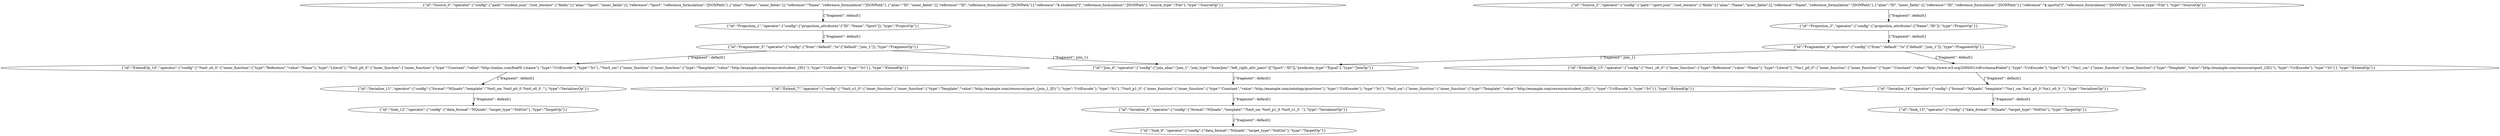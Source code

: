 digraph {
    0 [ label = "{\"id\":\"Source_0\",\"operator\":{\"config\":{\"path\":\"student.json\",\"root_iterator\":{\"fields\":[{\"alias\":\"Sport\",\"inner_fields\":[],\"reference\":\"Sport\",\"reference_formulation\":\"JSONPath\"},{\"alias\":\"Name\",\"inner_fields\":[],\"reference\":\"Name\",\"reference_formulation\":\"JSONPath\"},{\"alias\":\"ID\",\"inner_fields\":[],\"reference\":\"ID\",\"reference_formulation\":\"JSONPath\"}],\"reference\":\"$.students[*]\",\"reference_formulation\":\"JSONPath\"},\"source_type\":\"File\"},\"type\":\"SourceOp\"}}" ]
    1 [ label = "{\"id\":\"Projection_1\",\"operator\":{\"config\":{\"projection_attributes\":[\"ID\",\"Name\",\"Sport\"]},\"type\":\"ProjectOp\"}}" ]
    2 [ label = "{\"id\":\"Source_2\",\"operator\":{\"config\":{\"path\":\"sport.json\",\"root_iterator\":{\"fields\":[{\"alias\":\"Name\",\"inner_fields\":[],\"reference\":\"Name\",\"reference_formulation\":\"JSONPath\"},{\"alias\":\"ID\",\"inner_fields\":[],\"reference\":\"ID\",\"reference_formulation\":\"JSONPath\"}],\"reference\":\"$.sports[*]\",\"reference_formulation\":\"JSONPath\"},\"source_type\":\"File\"},\"type\":\"SourceOp\"}}" ]
    3 [ label = "{\"id\":\"Projection_3\",\"operator\":{\"config\":{\"projection_attributes\":[\"Name\",\"ID\"]},\"type\":\"ProjectOp\"}}" ]
    4 [ label = "{\"id\":\"Fragmenter_4\",\"operator\":{\"config\":{\"from\":\"default\",\"to\":[\"default\",\"join_1\"]},\"type\":\"FragmentOp\"}}" ]
    5 [ label = "{\"id\":\"Fragmenter_5\",\"operator\":{\"config\":{\"from\":\"default\",\"to\":[\"default\",\"join_1\"]},\"type\":\"FragmentOp\"}}" ]
    6 [ label = "{\"id\":\"Join_6\",\"operator\":{\"config\":{\"join_alias\":\"join_1\",\"join_type\":\"InnerJoin\",\"left_right_attr_pairs\":[[\"Sport\",\"ID\"]],\"predicate_type\":\"Equal\"},\"type\":\"JoinOp\"}}" ]
    7 [ label = "{\"id\":\"Extend_7\",\"operator\":{\"config\":{\"?tm0_o1_0\":{\"inner_function\":{\"inner_function\":{\"type\":\"Template\",\"value\":\"http://example.com/resource/sport_{join_1_ID}\"},\"type\":\"UriEncode\"},\"type\":\"Iri\"},\"?tm0_p1_0\":{\"inner_function\":{\"inner_function\":{\"type\":\"Constant\",\"value\":\"http://example.com/ontology/practises\"},\"type\":\"UriEncode\"},\"type\":\"Iri\"},\"?tm0_sm\":{\"inner_function\":{\"inner_function\":{\"type\":\"Template\",\"value\":\"http://example.com/resource/student_{ID}\"},\"type\":\"UriEncode\"},\"type\":\"Iri\"}},\"type\":\"ExtendOp\"}}" ]
    8 [ label = "{\"id\":\"Serialize_8\",\"operator\":{\"config\":{\"format\":\"NQuads\",\"template\":\"?tm0_sm ?tm0_p1_0 ?tm0_o1_0 .\"},\"type\":\"SerializerOp\"}}" ]
    9 [ label = "{\"id\":\"Sink_9\",\"operator\":{\"config\":{\"data_format\":\"NQuads\",\"target_type\":\"StdOut\"},\"type\":\"TargetOp\"}}" ]
    10 [ label = "{\"id\":\"ExtendOp_10\",\"operator\":{\"config\":{\"?tm0_o0_0\":{\"inner_function\":{\"type\":\"Reference\",\"value\":\"Name\"},\"type\":\"Literal\"},\"?tm0_p0_0\":{\"inner_function\":{\"inner_function\":{\"type\":\"Constant\",\"value\":\"http://xmlns.com/foaf/0.1/name\"},\"type\":\"UriEncode\"},\"type\":\"Iri\"},\"?tm0_sm\":{\"inner_function\":{\"inner_function\":{\"type\":\"Template\",\"value\":\"http://example.com/resource/student_{ID}\"},\"type\":\"UriEncode\"},\"type\":\"Iri\"}},\"type\":\"ExtendOp\"}}" ]
    11 [ label = "{\"id\":\"Serialize_11\",\"operator\":{\"config\":{\"format\":\"NQuads\",\"template\":\"?tm0_sm ?tm0_p0_0 ?tm0_o0_0 .\"},\"type\":\"SerializerOp\"}}" ]
    12 [ label = "{\"id\":\"Sink_12\",\"operator\":{\"config\":{\"data_format\":\"NQuads\",\"target_type\":\"StdOut\"},\"type\":\"TargetOp\"}}" ]
    13 [ label = "{\"id\":\"ExtendOp_13\",\"operator\":{\"config\":{\"?tm1_o0_0\":{\"inner_function\":{\"type\":\"Reference\",\"value\":\"Name\"},\"type\":\"Literal\"},\"?tm1_p0_0\":{\"inner_function\":{\"inner_function\":{\"type\":\"Constant\",\"value\":\"http://www.w3.org/2000/01/rdf-schema#label\"},\"type\":\"UriEncode\"},\"type\":\"Iri\"},\"?tm1_sm\":{\"inner_function\":{\"inner_function\":{\"type\":\"Template\",\"value\":\"http://example.com/resource/sport_{ID}\"},\"type\":\"UriEncode\"},\"type\":\"Iri\"}},\"type\":\"ExtendOp\"}}" ]
    14 [ label = "{\"id\":\"Serialize_14\",\"operator\":{\"config\":{\"format\":\"NQuads\",\"template\":\"?tm1_sm ?tm1_p0_0 ?tm1_o0_0 .\"},\"type\":\"SerializerOp\"}}" ]
    15 [ label = "{\"id\":\"Sink_15\",\"operator\":{\"config\":{\"data_format\":\"NQuads\",\"target_type\":\"StdOut\"},\"type\":\"TargetOp\"}}" ]
    0 -> 1 [ label = "{\"fragment\": default}" ]
    2 -> 3 [ label = "{\"fragment\": default}" ]
    3 -> 4 [ label = "{\"fragment\": default}" ]
    1 -> 5 [ label = "{\"fragment\": default}" ]
    5 -> 6 [ label = "{\"fragment\": join_1}" ]
    4 -> 6 [ label = "{\"fragment\": join_1}" ]
    6 -> 7 [ label = "{\"fragment\": default}" ]
    7 -> 8 [ label = "{\"fragment\": default}" ]
    8 -> 9 [ label = "{\"fragment\": default}" ]
    5 -> 10 [ label = "{\"fragment\": default}" ]
    10 -> 11 [ label = "{\"fragment\": default}" ]
    11 -> 12 [ label = "{\"fragment\": default}" ]
    4 -> 13 [ label = "{\"fragment\": default}" ]
    13 -> 14 [ label = "{\"fragment\": default}" ]
    14 -> 15 [ label = "{\"fragment\": default}" ]
}
